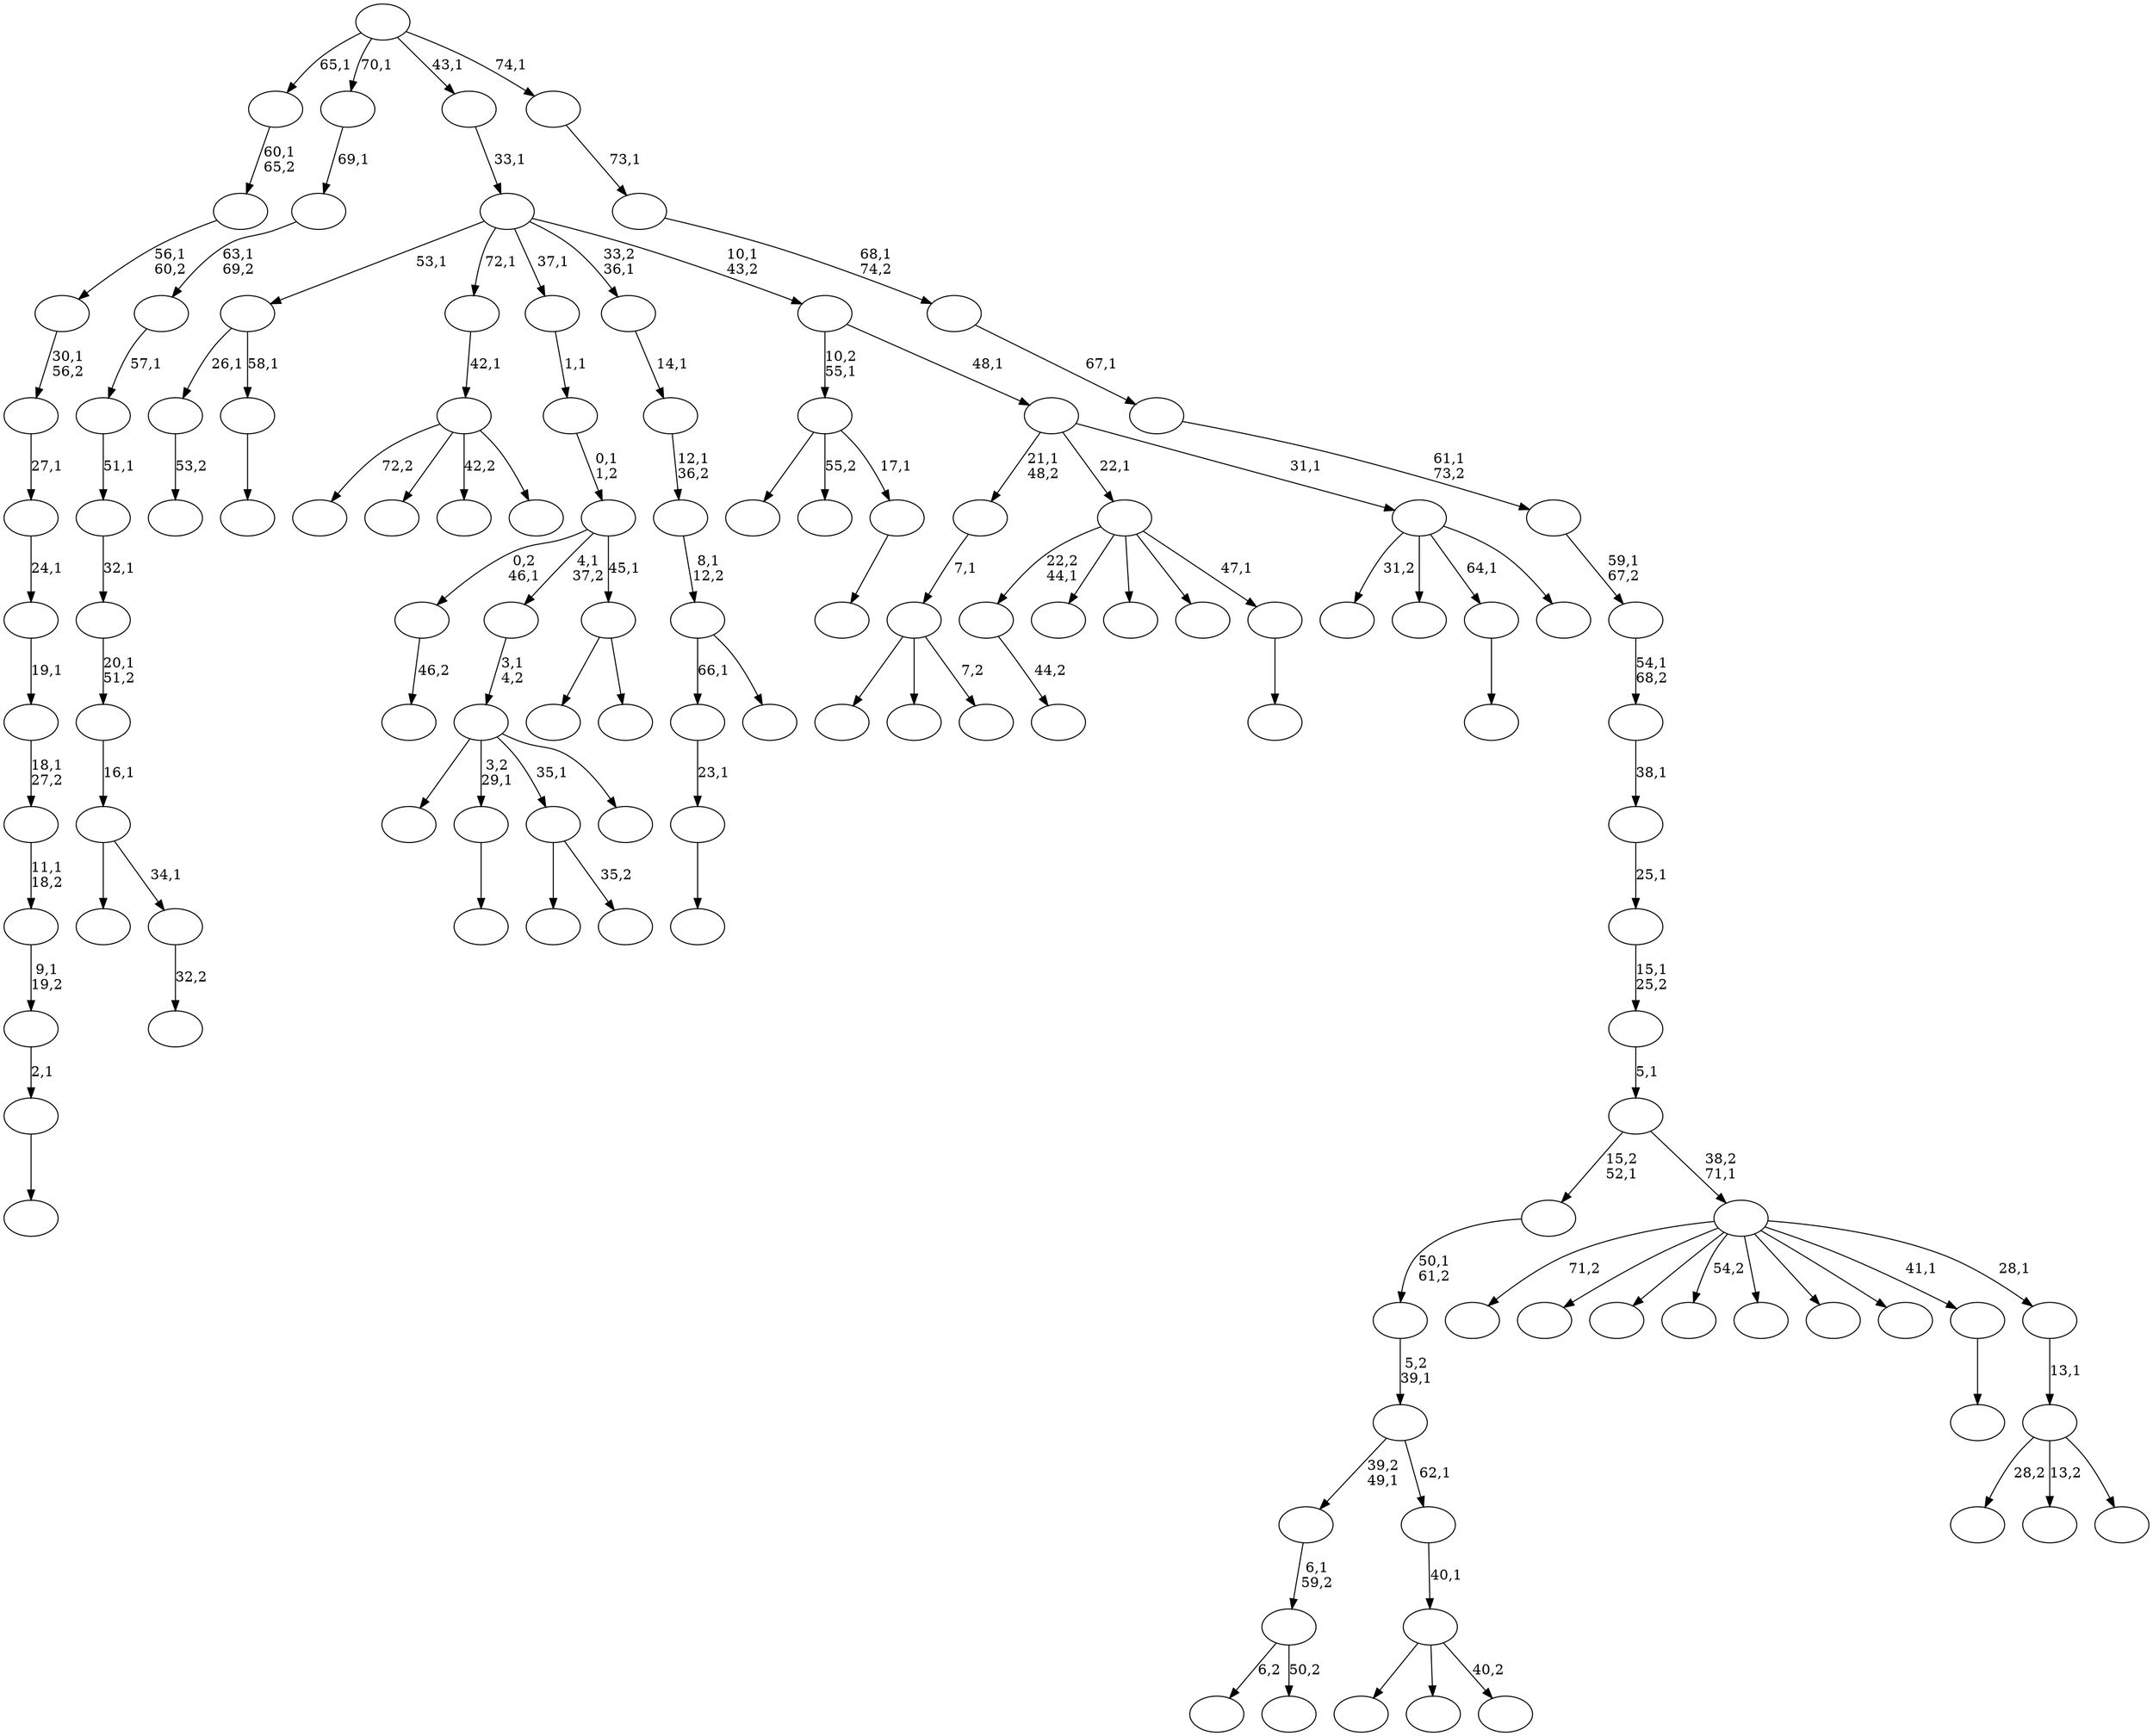 digraph T {
	125 [label=""]
	124 [label=""]
	123 [label=""]
	122 [label=""]
	121 [label=""]
	120 [label=""]
	119 [label=""]
	118 [label=""]
	117 [label=""]
	116 [label=""]
	115 [label=""]
	114 [label=""]
	113 [label=""]
	112 [label=""]
	111 [label=""]
	110 [label=""]
	109 [label=""]
	108 [label=""]
	107 [label=""]
	106 [label=""]
	105 [label=""]
	104 [label=""]
	103 [label=""]
	102 [label=""]
	101 [label=""]
	100 [label=""]
	99 [label=""]
	98 [label=""]
	97 [label=""]
	96 [label=""]
	95 [label=""]
	94 [label=""]
	93 [label=""]
	92 [label=""]
	91 [label=""]
	90 [label=""]
	89 [label=""]
	88 [label=""]
	87 [label=""]
	86 [label=""]
	85 [label=""]
	84 [label=""]
	83 [label=""]
	82 [label=""]
	81 [label=""]
	80 [label=""]
	79 [label=""]
	78 [label=""]
	77 [label=""]
	76 [label=""]
	75 [label=""]
	74 [label=""]
	73 [label=""]
	72 [label=""]
	71 [label=""]
	70 [label=""]
	69 [label=""]
	68 [label=""]
	67 [label=""]
	66 [label=""]
	65 [label=""]
	64 [label=""]
	63 [label=""]
	62 [label=""]
	61 [label=""]
	60 [label=""]
	59 [label=""]
	58 [label=""]
	57 [label=""]
	56 [label=""]
	55 [label=""]
	54 [label=""]
	53 [label=""]
	52 [label=""]
	51 [label=""]
	50 [label=""]
	49 [label=""]
	48 [label=""]
	47 [label=""]
	46 [label=""]
	45 [label=""]
	44 [label=""]
	43 [label=""]
	42 [label=""]
	41 [label=""]
	40 [label=""]
	39 [label=""]
	38 [label=""]
	37 [label=""]
	36 [label=""]
	35 [label=""]
	34 [label=""]
	33 [label=""]
	32 [label=""]
	31 [label=""]
	30 [label=""]
	29 [label=""]
	28 [label=""]
	27 [label=""]
	26 [label=""]
	25 [label=""]
	24 [label=""]
	23 [label=""]
	22 [label=""]
	21 [label=""]
	20 [label=""]
	19 [label=""]
	18 [label=""]
	17 [label=""]
	16 [label=""]
	15 [label=""]
	14 [label=""]
	13 [label=""]
	12 [label=""]
	11 [label=""]
	10 [label=""]
	9 [label=""]
	8 [label=""]
	7 [label=""]
	6 [label=""]
	5 [label=""]
	4 [label=""]
	3 [label=""]
	2 [label=""]
	1 [label=""]
	0 [label=""]
	122 -> 123 [label="44,2"]
	118 -> 119 [label=""]
	117 -> 118 [label="2,1"]
	116 -> 117 [label="9,1\n19,2"]
	115 -> 116 [label="11,1\n18,2"]
	114 -> 115 [label="18,1\n27,2"]
	113 -> 114 [label="19,1"]
	112 -> 113 [label="24,1"]
	111 -> 112 [label="27,1"]
	110 -> 111 [label="30,1\n56,2"]
	109 -> 110 [label="56,1\n60,2"]
	108 -> 109 [label="60,1\n65,2"]
	103 -> 104 [label="46,2"]
	97 -> 98 [label=""]
	92 -> 124 [label=""]
	92 -> 93 [label="35,2"]
	89 -> 90 [label="53,2"]
	87 -> 125 [label=""]
	87 -> 97 [label="3,2\n29,1"]
	87 -> 92 [label="35,1"]
	87 -> 88 [label=""]
	86 -> 87 [label="3,1\n4,2"]
	84 -> 105 [label="6,2"]
	84 -> 85 [label="50,2"]
	83 -> 84 [label="6,1\n59,2"]
	81 -> 82 [label=""]
	73 -> 74 [label=""]
	72 -> 73 [label="23,1"]
	69 -> 70 [label=""]
	68 -> 89 [label="26,1"]
	68 -> 69 [label="58,1"]
	65 -> 95 [label="72,2"]
	65 -> 94 [label=""]
	65 -> 77 [label="42,2"]
	65 -> 66 [label=""]
	64 -> 65 [label="42,1"]
	62 -> 96 [label=""]
	62 -> 91 [label=""]
	62 -> 63 [label="7,2"]
	61 -> 62 [label="7,1"]
	59 -> 121 [label=""]
	59 -> 107 [label=""]
	59 -> 60 [label="40,2"]
	58 -> 59 [label="40,1"]
	57 -> 83 [label="39,2\n49,1"]
	57 -> 58 [label="62,1"]
	56 -> 57 [label="5,2\n39,1"]
	55 -> 56 [label="50,1\n61,2"]
	53 -> 54 [label="32,2"]
	52 -> 75 [label=""]
	52 -> 53 [label="34,1"]
	51 -> 52 [label="16,1"]
	50 -> 51 [label="20,1\n51,2"]
	49 -> 50 [label="32,1"]
	48 -> 49 [label="51,1"]
	47 -> 48 [label="57,1"]
	46 -> 47 [label="63,1\n69,2"]
	45 -> 46 [label="69,1"]
	43 -> 71 [label=""]
	43 -> 44 [label=""]
	42 -> 103 [label="0,2\n46,1"]
	42 -> 86 [label="4,1\n37,2"]
	42 -> 43 [label="45,1"]
	41 -> 42 [label="0,1\n1,2"]
	40 -> 41 [label="1,1"]
	36 -> 37 [label=""]
	35 -> 102 [label=""]
	35 -> 67 [label="55,2"]
	35 -> 36 [label="17,1"]
	31 -> 72 [label="66,1"]
	31 -> 32 [label=""]
	30 -> 31 [label="8,1\n12,2"]
	29 -> 30 [label="12,1\n36,2"]
	28 -> 29 [label="14,1"]
	25 -> 26 [label=""]
	24 -> 122 [label="22,2\n44,1"]
	24 -> 101 [label=""]
	24 -> 80 [label=""]
	24 -> 34 [label=""]
	24 -> 25 [label="47,1"]
	22 -> 23 [label=""]
	20 -> 100 [label="31,2"]
	20 -> 99 [label=""]
	20 -> 81 [label="64,1"]
	20 -> 21 [label=""]
	19 -> 61 [label="21,1\n48,2"]
	19 -> 24 [label="22,1"]
	19 -> 20 [label="31,1"]
	18 -> 35 [label="10,2\n55,1"]
	18 -> 19 [label="48,1"]
	17 -> 68 [label="53,1"]
	17 -> 64 [label="72,1"]
	17 -> 40 [label="37,1"]
	17 -> 28 [label="33,2\n36,1"]
	17 -> 18 [label="10,1\n43,2"]
	16 -> 17 [label="33,1"]
	14 -> 106 [label="28,2"]
	14 -> 33 [label="13,2"]
	14 -> 15 [label=""]
	13 -> 14 [label="13,1"]
	12 -> 120 [label="71,2"]
	12 -> 79 [label=""]
	12 -> 78 [label=""]
	12 -> 76 [label="54,2"]
	12 -> 39 [label=""]
	12 -> 38 [label=""]
	12 -> 27 [label=""]
	12 -> 22 [label="41,1"]
	12 -> 13 [label="28,1"]
	11 -> 55 [label="15,2\n52,1"]
	11 -> 12 [label="38,2\n71,1"]
	10 -> 11 [label="5,1"]
	9 -> 10 [label="15,1\n25,2"]
	8 -> 9 [label="25,1"]
	7 -> 8 [label="38,1"]
	6 -> 7 [label="54,1\n68,2"]
	5 -> 6 [label="59,1\n67,2"]
	4 -> 5 [label="61,1\n73,2"]
	3 -> 4 [label="67,1"]
	2 -> 3 [label="68,1\n74,2"]
	1 -> 2 [label="73,1"]
	0 -> 108 [label="65,1"]
	0 -> 45 [label="70,1"]
	0 -> 16 [label="43,1"]
	0 -> 1 [label="74,1"]
}
